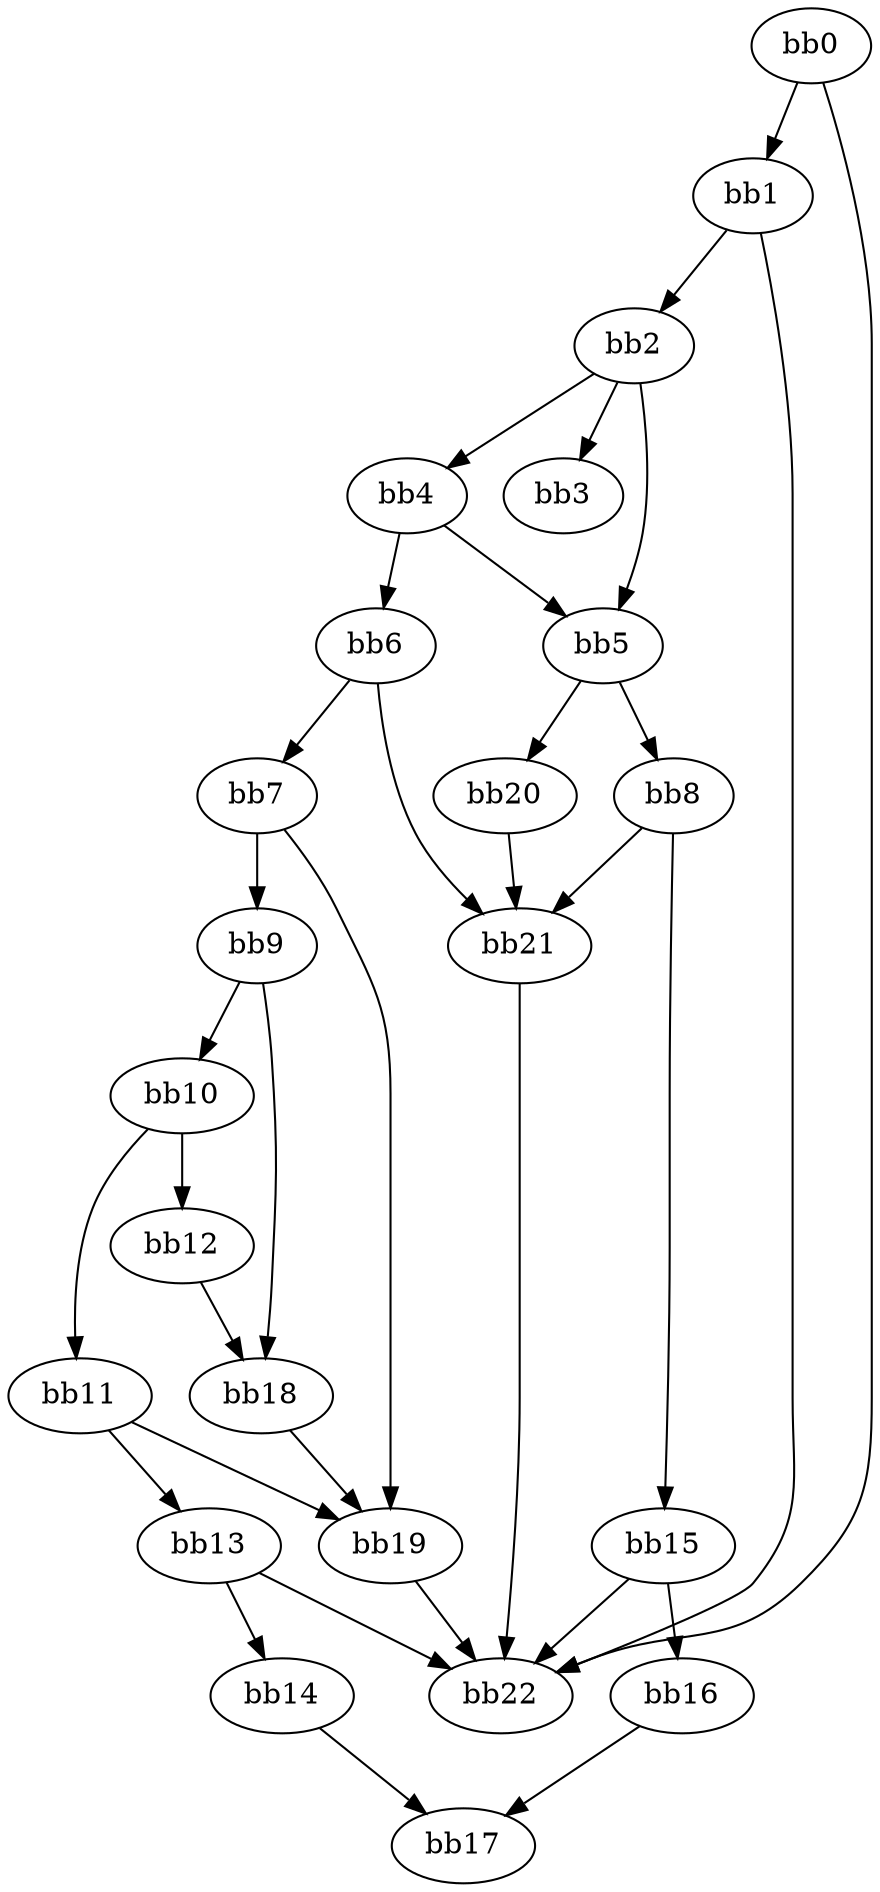 digraph {
    0 [ label = "bb0\l" ]
    1 [ label = "bb1\l" ]
    2 [ label = "bb2\l" ]
    3 [ label = "bb3\l" ]
    4 [ label = "bb4\l" ]
    5 [ label = "bb5\l" ]
    6 [ label = "bb6\l" ]
    7 [ label = "bb7\l" ]
    8 [ label = "bb8\l" ]
    9 [ label = "bb9\l" ]
    10 [ label = "bb10\l" ]
    11 [ label = "bb11\l" ]
    12 [ label = "bb12\l" ]
    13 [ label = "bb13\l" ]
    14 [ label = "bb14\l" ]
    15 [ label = "bb15\l" ]
    16 [ label = "bb16\l" ]
    17 [ label = "bb17\l" ]
    18 [ label = "bb18\l" ]
    19 [ label = "bb19\l" ]
    20 [ label = "bb20\l" ]
    21 [ label = "bb21\l" ]
    22 [ label = "bb22\l" ]
    0 -> 1 [ ]
    0 -> 22 [ ]
    1 -> 2 [ ]
    1 -> 22 [ ]
    2 -> 3 [ ]
    2 -> 4 [ ]
    2 -> 5 [ ]
    4 -> 5 [ ]
    4 -> 6 [ ]
    5 -> 8 [ ]
    5 -> 20 [ ]
    6 -> 7 [ ]
    6 -> 21 [ ]
    7 -> 9 [ ]
    7 -> 19 [ ]
    8 -> 15 [ ]
    8 -> 21 [ ]
    9 -> 10 [ ]
    9 -> 18 [ ]
    10 -> 11 [ ]
    10 -> 12 [ ]
    11 -> 13 [ ]
    11 -> 19 [ ]
    12 -> 18 [ ]
    13 -> 14 [ ]
    13 -> 22 [ ]
    14 -> 17 [ ]
    15 -> 16 [ ]
    15 -> 22 [ ]
    16 -> 17 [ ]
    18 -> 19 [ ]
    19 -> 22 [ ]
    20 -> 21 [ ]
    21 -> 22 [ ]
}

